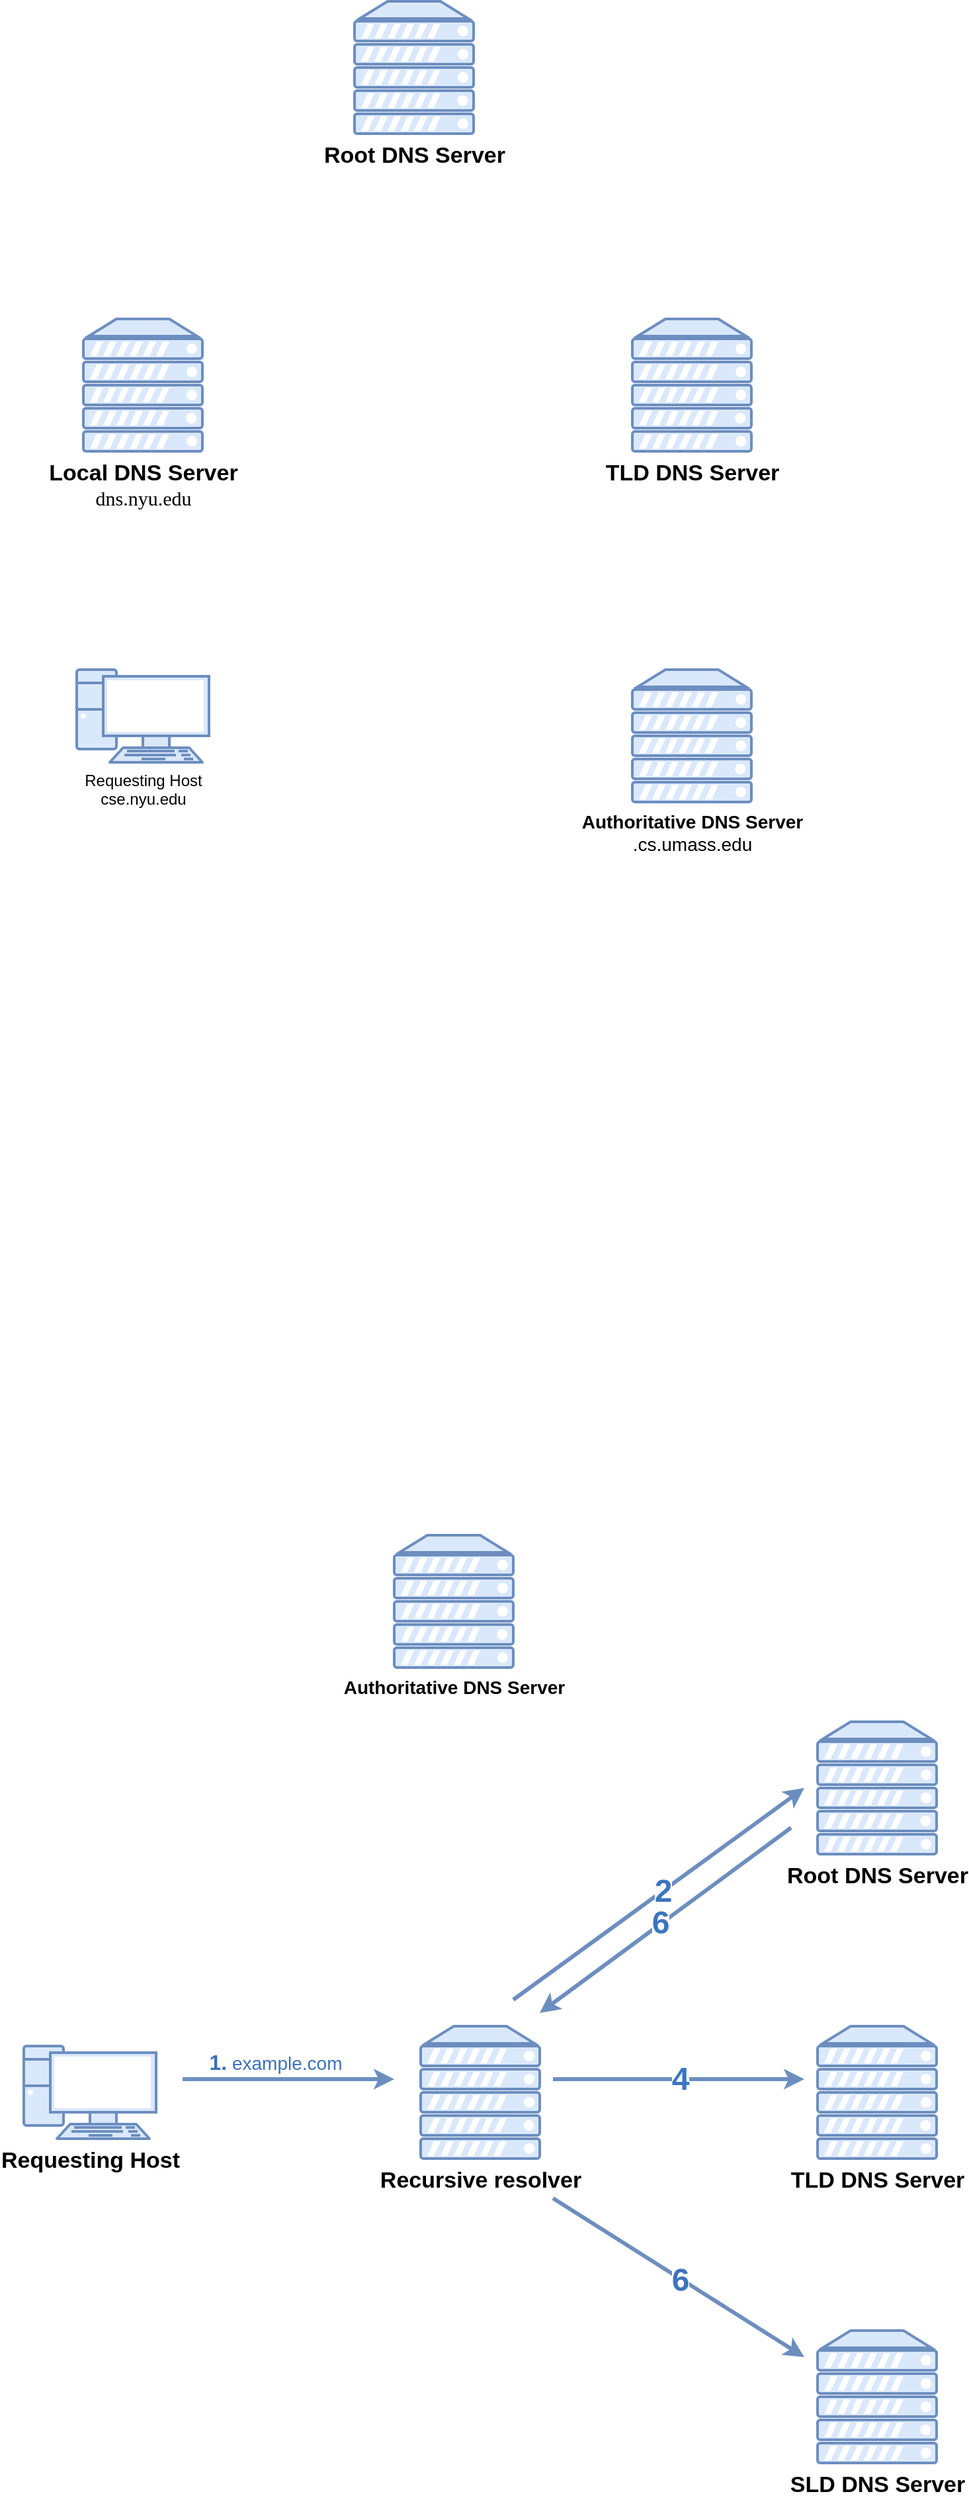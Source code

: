 <mxfile version="22.0.2" type="device">
  <diagram name="Page-1" id="F2f4-awnXObu3qVjfV9B">
    <mxGraphModel dx="1185" dy="683" grid="1" gridSize="10" guides="1" tooltips="1" connect="1" arrows="1" fold="1" page="1" pageScale="1" pageWidth="827" pageHeight="1169" math="0" shadow="0">
      <root>
        <mxCell id="0" />
        <mxCell id="1" parent="0" />
        <mxCell id="83mi43zX5fv6VoXPIgYI-1" value="&lt;font style=&quot;font-size: 17px;&quot;&gt;&lt;b&gt;Local DNS Server&lt;br&gt;&lt;/b&gt;&lt;/font&gt;&lt;font face=&quot;Lucida Console&quot; style=&quot;font-size: 15px;&quot;&gt;dns.nyu.edu&lt;/font&gt;" style="verticalAlign=top;verticalLabelPosition=bottom;labelPosition=center;align=center;html=1;outlineConnect=0;fillColor=#dae8fc;strokeColor=#6c8ebf;gradientDirection=north;strokeWidth=2;shape=mxgraph.networks.server;" vertex="1" parent="1">
          <mxGeometry x="105" y="250" width="90" height="100" as="geometry" />
        </mxCell>
        <mxCell id="83mi43zX5fv6VoXPIgYI-2" value="Requesting Host&lt;br&gt;cse.nyu.edu" style="verticalAlign=top;verticalLabelPosition=bottom;labelPosition=center;align=center;html=1;outlineConnect=0;fillColor=#dae8fc;strokeColor=#6c8ebf;gradientDirection=north;strokeWidth=2;shape=mxgraph.networks.pc;" vertex="1" parent="1">
          <mxGeometry x="100" y="515" width="100" height="70" as="geometry" />
        </mxCell>
        <mxCell id="83mi43zX5fv6VoXPIgYI-3" value="&lt;font style=&quot;font-size: 17px;&quot;&gt;&lt;b&gt;Root DNS Server&lt;/b&gt;&lt;/font&gt;" style="verticalAlign=top;verticalLabelPosition=bottom;labelPosition=center;align=center;html=1;outlineConnect=0;fillColor=#dae8fc;strokeColor=#6c8ebf;gradientDirection=north;strokeWidth=2;shape=mxgraph.networks.server;" vertex="1" parent="1">
          <mxGeometry x="310" y="10" width="90" height="100" as="geometry" />
        </mxCell>
        <mxCell id="83mi43zX5fv6VoXPIgYI-4" value="&lt;font style=&quot;font-size: 17px;&quot;&gt;&lt;b&gt;TLD DNS Server&lt;/b&gt;&lt;/font&gt;" style="verticalAlign=top;verticalLabelPosition=bottom;labelPosition=center;align=center;html=1;outlineConnect=0;fillColor=#dae8fc;strokeColor=#6c8ebf;gradientDirection=north;strokeWidth=2;shape=mxgraph.networks.server;" vertex="1" parent="1">
          <mxGeometry x="520" y="250" width="90" height="100" as="geometry" />
        </mxCell>
        <mxCell id="83mi43zX5fv6VoXPIgYI-5" value="&lt;font style=&quot;font-size: 14px;&quot;&gt;&lt;b&gt;Authoritative DNS Server&lt;/b&gt;&lt;br&gt;.cs.umass.edu&lt;br&gt;&lt;/font&gt;" style="verticalAlign=top;verticalLabelPosition=bottom;labelPosition=center;align=center;html=1;outlineConnect=0;fillColor=#dae8fc;strokeColor=#6c8ebf;gradientDirection=north;strokeWidth=2;shape=mxgraph.networks.server;" vertex="1" parent="1">
          <mxGeometry x="520" y="515" width="90" height="100" as="geometry" />
        </mxCell>
        <mxCell id="83mi43zX5fv6VoXPIgYI-6" value="&lt;font style=&quot;font-size: 17px;&quot;&gt;&lt;b&gt;Root DNS Server&lt;/b&gt;&lt;/font&gt;" style="verticalAlign=top;verticalLabelPosition=bottom;labelPosition=center;align=center;html=1;outlineConnect=0;fillColor=#dae8fc;strokeColor=#6c8ebf;gradientDirection=north;strokeWidth=2;shape=mxgraph.networks.server;" vertex="1" parent="1">
          <mxGeometry x="660" y="1310" width="90" height="100" as="geometry" />
        </mxCell>
        <mxCell id="83mi43zX5fv6VoXPIgYI-7" value="&lt;font style=&quot;font-size: 17px;&quot;&gt;&lt;b&gt;Requesting Host&lt;/b&gt;&lt;/font&gt;" style="verticalAlign=top;verticalLabelPosition=bottom;labelPosition=center;align=center;html=1;outlineConnect=0;fillColor=#dae8fc;strokeColor=#6c8ebf;gradientDirection=north;strokeWidth=2;shape=mxgraph.networks.pc;" vertex="1" parent="1">
          <mxGeometry x="60" y="1555" width="100" height="70" as="geometry" />
        </mxCell>
        <mxCell id="83mi43zX5fv6VoXPIgYI-8" value="&lt;span style=&quot;font-size: 17px;&quot;&gt;&lt;b&gt;Recursive resolver&lt;/b&gt;&lt;/span&gt;" style="verticalAlign=top;verticalLabelPosition=bottom;labelPosition=center;align=center;html=1;outlineConnect=0;fillColor=#dae8fc;strokeColor=#6c8ebf;gradientDirection=north;strokeWidth=2;shape=mxgraph.networks.server;" vertex="1" parent="1">
          <mxGeometry x="360" y="1540" width="90" height="100" as="geometry" />
        </mxCell>
        <mxCell id="83mi43zX5fv6VoXPIgYI-9" value="&lt;b style=&quot;border-color: var(--border-color); font-size: 17px;&quot;&gt;TLD DNS Server&lt;/b&gt;" style="verticalAlign=top;verticalLabelPosition=bottom;labelPosition=center;align=center;html=1;outlineConnect=0;fillColor=#dae8fc;strokeColor=#6c8ebf;gradientDirection=north;strokeWidth=2;shape=mxgraph.networks.server;" vertex="1" parent="1">
          <mxGeometry x="660" y="1540" width="90" height="100" as="geometry" />
        </mxCell>
        <mxCell id="83mi43zX5fv6VoXPIgYI-10" value="&lt;font style=&quot;font-size: 14px;&quot;&gt;&lt;b&gt;Authoritative DNS Server&lt;/b&gt;&lt;br&gt;&lt;/font&gt;" style="verticalAlign=top;verticalLabelPosition=bottom;labelPosition=center;align=center;html=1;outlineConnect=0;fillColor=#dae8fc;strokeColor=#6c8ebf;gradientDirection=north;strokeWidth=2;shape=mxgraph.networks.server;" vertex="1" parent="1">
          <mxGeometry x="340" y="1169" width="90" height="100" as="geometry" />
        </mxCell>
        <mxCell id="83mi43zX5fv6VoXPIgYI-11" value="&lt;b style=&quot;border-color: var(--border-color); font-size: 17px;&quot;&gt;SLD DNS Server&lt;/b&gt;" style="verticalAlign=top;verticalLabelPosition=bottom;labelPosition=center;align=center;html=1;outlineConnect=0;fillColor=#dae8fc;strokeColor=#6c8ebf;gradientDirection=north;strokeWidth=2;shape=mxgraph.networks.server;" vertex="1" parent="1">
          <mxGeometry x="660" y="1770" width="90" height="100" as="geometry" />
        </mxCell>
        <mxCell id="83mi43zX5fv6VoXPIgYI-12" value="" style="endArrow=classic;html=1;rounded=0;strokeWidth=3;fillColor=#dae8fc;strokeColor=#6c8ebf;" edge="1" parent="1">
          <mxGeometry width="50" height="50" relative="1" as="geometry">
            <mxPoint x="180" y="1580" as="sourcePoint" />
            <mxPoint x="340" y="1580" as="targetPoint" />
          </mxGeometry>
        </mxCell>
        <mxCell id="83mi43zX5fv6VoXPIgYI-14" value="&lt;font color=&quot;#3c70b9&quot; style=&quot;&quot;&gt;&lt;b style=&quot;&quot;&gt;&lt;font style=&quot;font-size: 16px;&quot;&gt;1.&lt;/font&gt;&lt;/b&gt; example.com&lt;/font&gt;" style="edgeLabel;html=1;align=center;verticalAlign=middle;resizable=0;points=[];fontSize=14;fontStyle=0" vertex="1" connectable="0" parent="83mi43zX5fv6VoXPIgYI-12">
          <mxGeometry x="0.2" y="2" relative="1" as="geometry">
            <mxPoint x="-26" y="-11" as="offset" />
          </mxGeometry>
        </mxCell>
        <mxCell id="83mi43zX5fv6VoXPIgYI-15" value="" style="endArrow=classic;html=1;rounded=0;strokeWidth=3;fillColor=#dae8fc;strokeColor=#6c8ebf;" edge="1" parent="1">
          <mxGeometry width="50" height="50" relative="1" as="geometry">
            <mxPoint x="430" y="1520" as="sourcePoint" />
            <mxPoint x="650" y="1360" as="targetPoint" />
          </mxGeometry>
        </mxCell>
        <mxCell id="83mi43zX5fv6VoXPIgYI-18" value="&lt;span style=&quot;font-size: 24px;&quot;&gt;&lt;b style=&quot;font-size: 24px;&quot;&gt;&lt;font color=&quot;#3c74be&quot; style=&quot;font-size: 24px;&quot;&gt;2&lt;/font&gt;&lt;/b&gt;&lt;/span&gt;" style="edgeLabel;html=1;align=center;verticalAlign=middle;resizable=0;points=[];labelBackgroundColor=default;fontSize=24;" vertex="1" connectable="0" parent="83mi43zX5fv6VoXPIgYI-15">
          <mxGeometry x="0.026" relative="1" as="geometry">
            <mxPoint as="offset" />
          </mxGeometry>
        </mxCell>
        <mxCell id="83mi43zX5fv6VoXPIgYI-19" value="" style="endArrow=classic;html=1;rounded=0;strokeWidth=3;fillColor=#dae8fc;strokeColor=#6c8ebf;" edge="1" parent="1">
          <mxGeometry width="50" height="50" relative="1" as="geometry">
            <mxPoint x="460" y="1580" as="sourcePoint" />
            <mxPoint x="650" y="1580" as="targetPoint" />
          </mxGeometry>
        </mxCell>
        <mxCell id="83mi43zX5fv6VoXPIgYI-20" value="&lt;font color=&quot;#3c74be&quot;&gt;&lt;b&gt;4&lt;/b&gt;&lt;/font&gt;" style="edgeLabel;html=1;align=center;verticalAlign=middle;resizable=0;points=[];labelBackgroundColor=default;fontSize=24;" vertex="1" connectable="0" parent="83mi43zX5fv6VoXPIgYI-19">
          <mxGeometry x="0.026" relative="1" as="geometry">
            <mxPoint x="-2" as="offset" />
          </mxGeometry>
        </mxCell>
        <mxCell id="83mi43zX5fv6VoXPIgYI-23" value="" style="endArrow=classic;html=1;rounded=0;strokeWidth=3;fillColor=#dae8fc;strokeColor=#6c8ebf;" edge="1" parent="1">
          <mxGeometry width="50" height="50" relative="1" as="geometry">
            <mxPoint x="460" y="1670" as="sourcePoint" />
            <mxPoint x="650" y="1790" as="targetPoint" />
          </mxGeometry>
        </mxCell>
        <mxCell id="83mi43zX5fv6VoXPIgYI-24" value="&lt;font color=&quot;#3c74be&quot;&gt;&lt;b&gt;6&lt;/b&gt;&lt;/font&gt;" style="edgeLabel;html=1;align=center;verticalAlign=middle;resizable=0;points=[];labelBackgroundColor=default;fontSize=24;" vertex="1" connectable="0" parent="83mi43zX5fv6VoXPIgYI-23">
          <mxGeometry x="0.026" relative="1" as="geometry">
            <mxPoint x="-2" as="offset" />
          </mxGeometry>
        </mxCell>
        <mxCell id="83mi43zX5fv6VoXPIgYI-27" value="" style="endArrow=classic;html=1;rounded=0;strokeWidth=3;fillColor=#dae8fc;strokeColor=#6c8ebf;" edge="1" parent="1">
          <mxGeometry width="50" height="50" relative="1" as="geometry">
            <mxPoint x="640" y="1390" as="sourcePoint" />
            <mxPoint x="450" y="1530" as="targetPoint" />
          </mxGeometry>
        </mxCell>
        <mxCell id="83mi43zX5fv6VoXPIgYI-28" value="&lt;font color=&quot;#3c74be&quot;&gt;&lt;b&gt;6&lt;/b&gt;&lt;/font&gt;" style="edgeLabel;html=1;align=center;verticalAlign=middle;resizable=0;points=[];labelBackgroundColor=default;fontSize=24;" vertex="1" connectable="0" parent="83mi43zX5fv6VoXPIgYI-27">
          <mxGeometry x="0.026" relative="1" as="geometry">
            <mxPoint x="-2" as="offset" />
          </mxGeometry>
        </mxCell>
      </root>
    </mxGraphModel>
  </diagram>
</mxfile>
